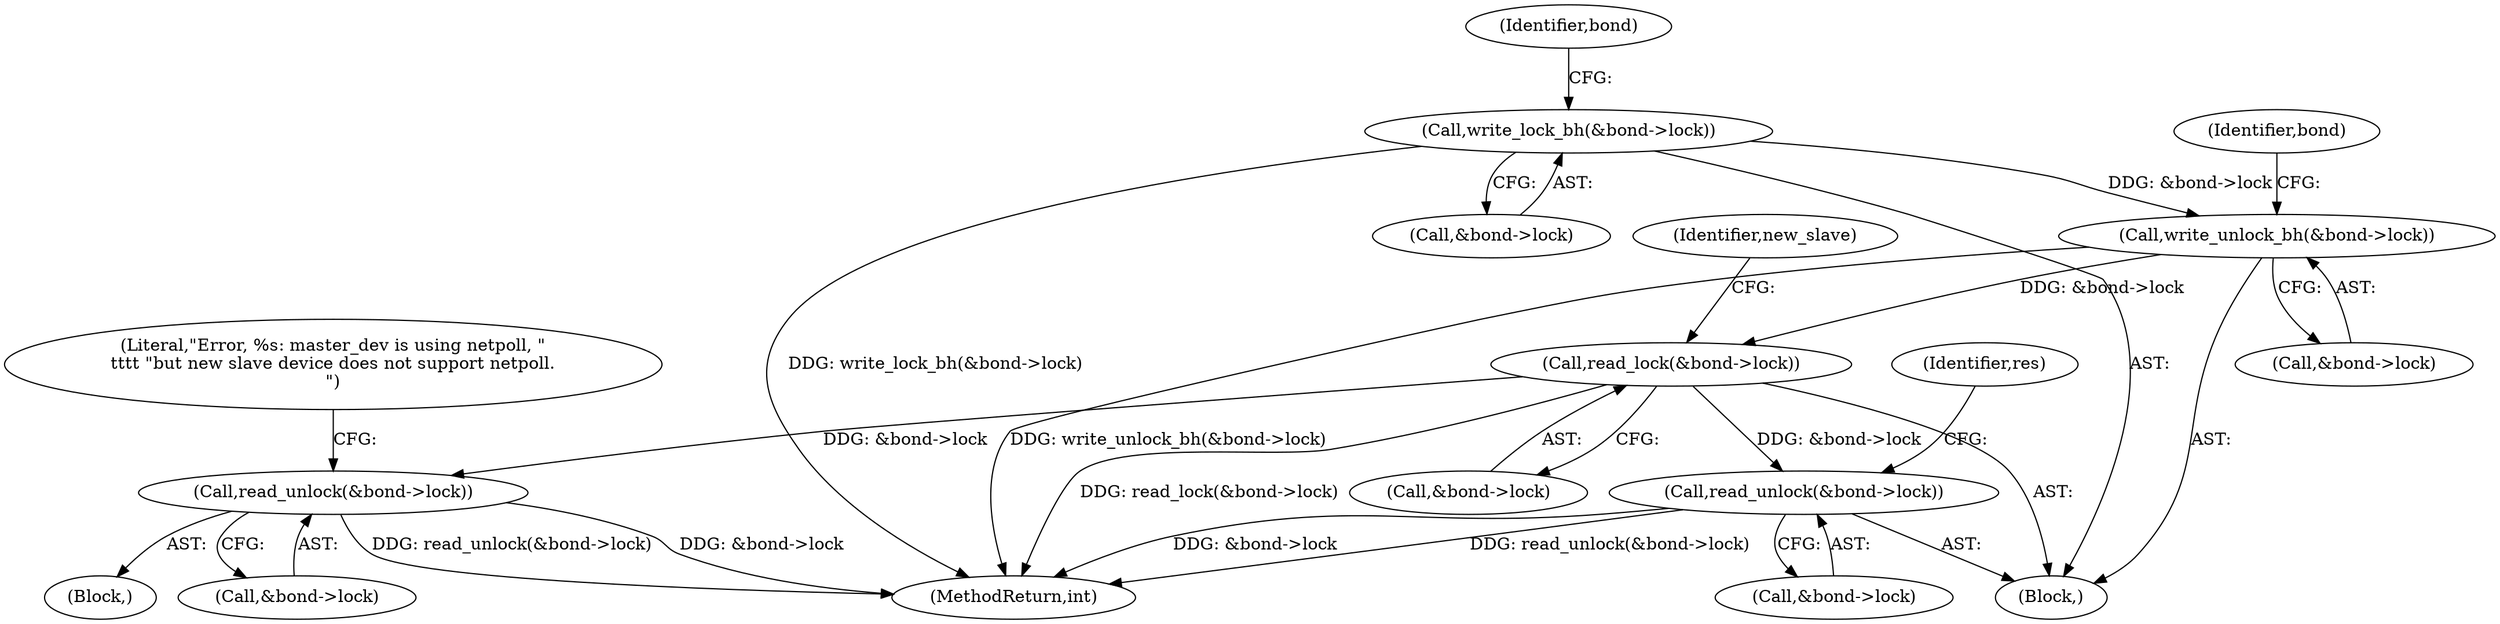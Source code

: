 digraph "0_linux_550fd08c2cebad61c548def135f67aba284c6162_0@API" {
"1000643" [label="(Call,write_lock_bh(&bond->lock))"];
"1000661" [label="(Call,write_unlock_bh(&bond->lock))"];
"1000668" [label="(Call,read_lock(&bond->lock))"];
"1000974" [label="(Call,read_unlock(&bond->lock))"];
"1000989" [label="(Call,read_unlock(&bond->lock))"];
"1000649" [label="(Identifier,bond)"];
"1000669" [label="(Call,&bond->lock)"];
"1000975" [label="(Call,&bond->lock)"];
"1000675" [label="(Identifier,new_slave)"];
"1000668" [label="(Call,read_lock(&bond->lock))"];
"1000990" [label="(Call,&bond->lock)"];
"1000644" [label="(Call,&bond->lock)"];
"1000980" [label="(Literal,\"Error, %s: master_dev is using netpoll, \"\n\t\t\t\t \"but new slave device does not support netpoll.\n\")"];
"1000134" [label="(Block,)"];
"1000661" [label="(Call,write_unlock_bh(&bond->lock))"];
"1000974" [label="(Call,read_unlock(&bond->lock))"];
"1000973" [label="(Block,)"];
"1000662" [label="(Call,&bond->lock)"];
"1000643" [label="(Call,write_lock_bh(&bond->lock))"];
"1000995" [label="(Identifier,res)"];
"1001091" [label="(MethodReturn,int)"];
"1000667" [label="(Identifier,bond)"];
"1000989" [label="(Call,read_unlock(&bond->lock))"];
"1000643" -> "1000134"  [label="AST: "];
"1000643" -> "1000644"  [label="CFG: "];
"1000644" -> "1000643"  [label="AST: "];
"1000649" -> "1000643"  [label="CFG: "];
"1000643" -> "1001091"  [label="DDG: write_lock_bh(&bond->lock)"];
"1000643" -> "1000661"  [label="DDG: &bond->lock"];
"1000661" -> "1000134"  [label="AST: "];
"1000661" -> "1000662"  [label="CFG: "];
"1000662" -> "1000661"  [label="AST: "];
"1000667" -> "1000661"  [label="CFG: "];
"1000661" -> "1001091"  [label="DDG: write_unlock_bh(&bond->lock)"];
"1000661" -> "1000668"  [label="DDG: &bond->lock"];
"1000668" -> "1000134"  [label="AST: "];
"1000668" -> "1000669"  [label="CFG: "];
"1000669" -> "1000668"  [label="AST: "];
"1000675" -> "1000668"  [label="CFG: "];
"1000668" -> "1001091"  [label="DDG: read_lock(&bond->lock)"];
"1000668" -> "1000974"  [label="DDG: &bond->lock"];
"1000668" -> "1000989"  [label="DDG: &bond->lock"];
"1000974" -> "1000973"  [label="AST: "];
"1000974" -> "1000975"  [label="CFG: "];
"1000975" -> "1000974"  [label="AST: "];
"1000980" -> "1000974"  [label="CFG: "];
"1000974" -> "1001091"  [label="DDG: read_unlock(&bond->lock)"];
"1000974" -> "1001091"  [label="DDG: &bond->lock"];
"1000989" -> "1000134"  [label="AST: "];
"1000989" -> "1000990"  [label="CFG: "];
"1000990" -> "1000989"  [label="AST: "];
"1000995" -> "1000989"  [label="CFG: "];
"1000989" -> "1001091"  [label="DDG: read_unlock(&bond->lock)"];
"1000989" -> "1001091"  [label="DDG: &bond->lock"];
}
